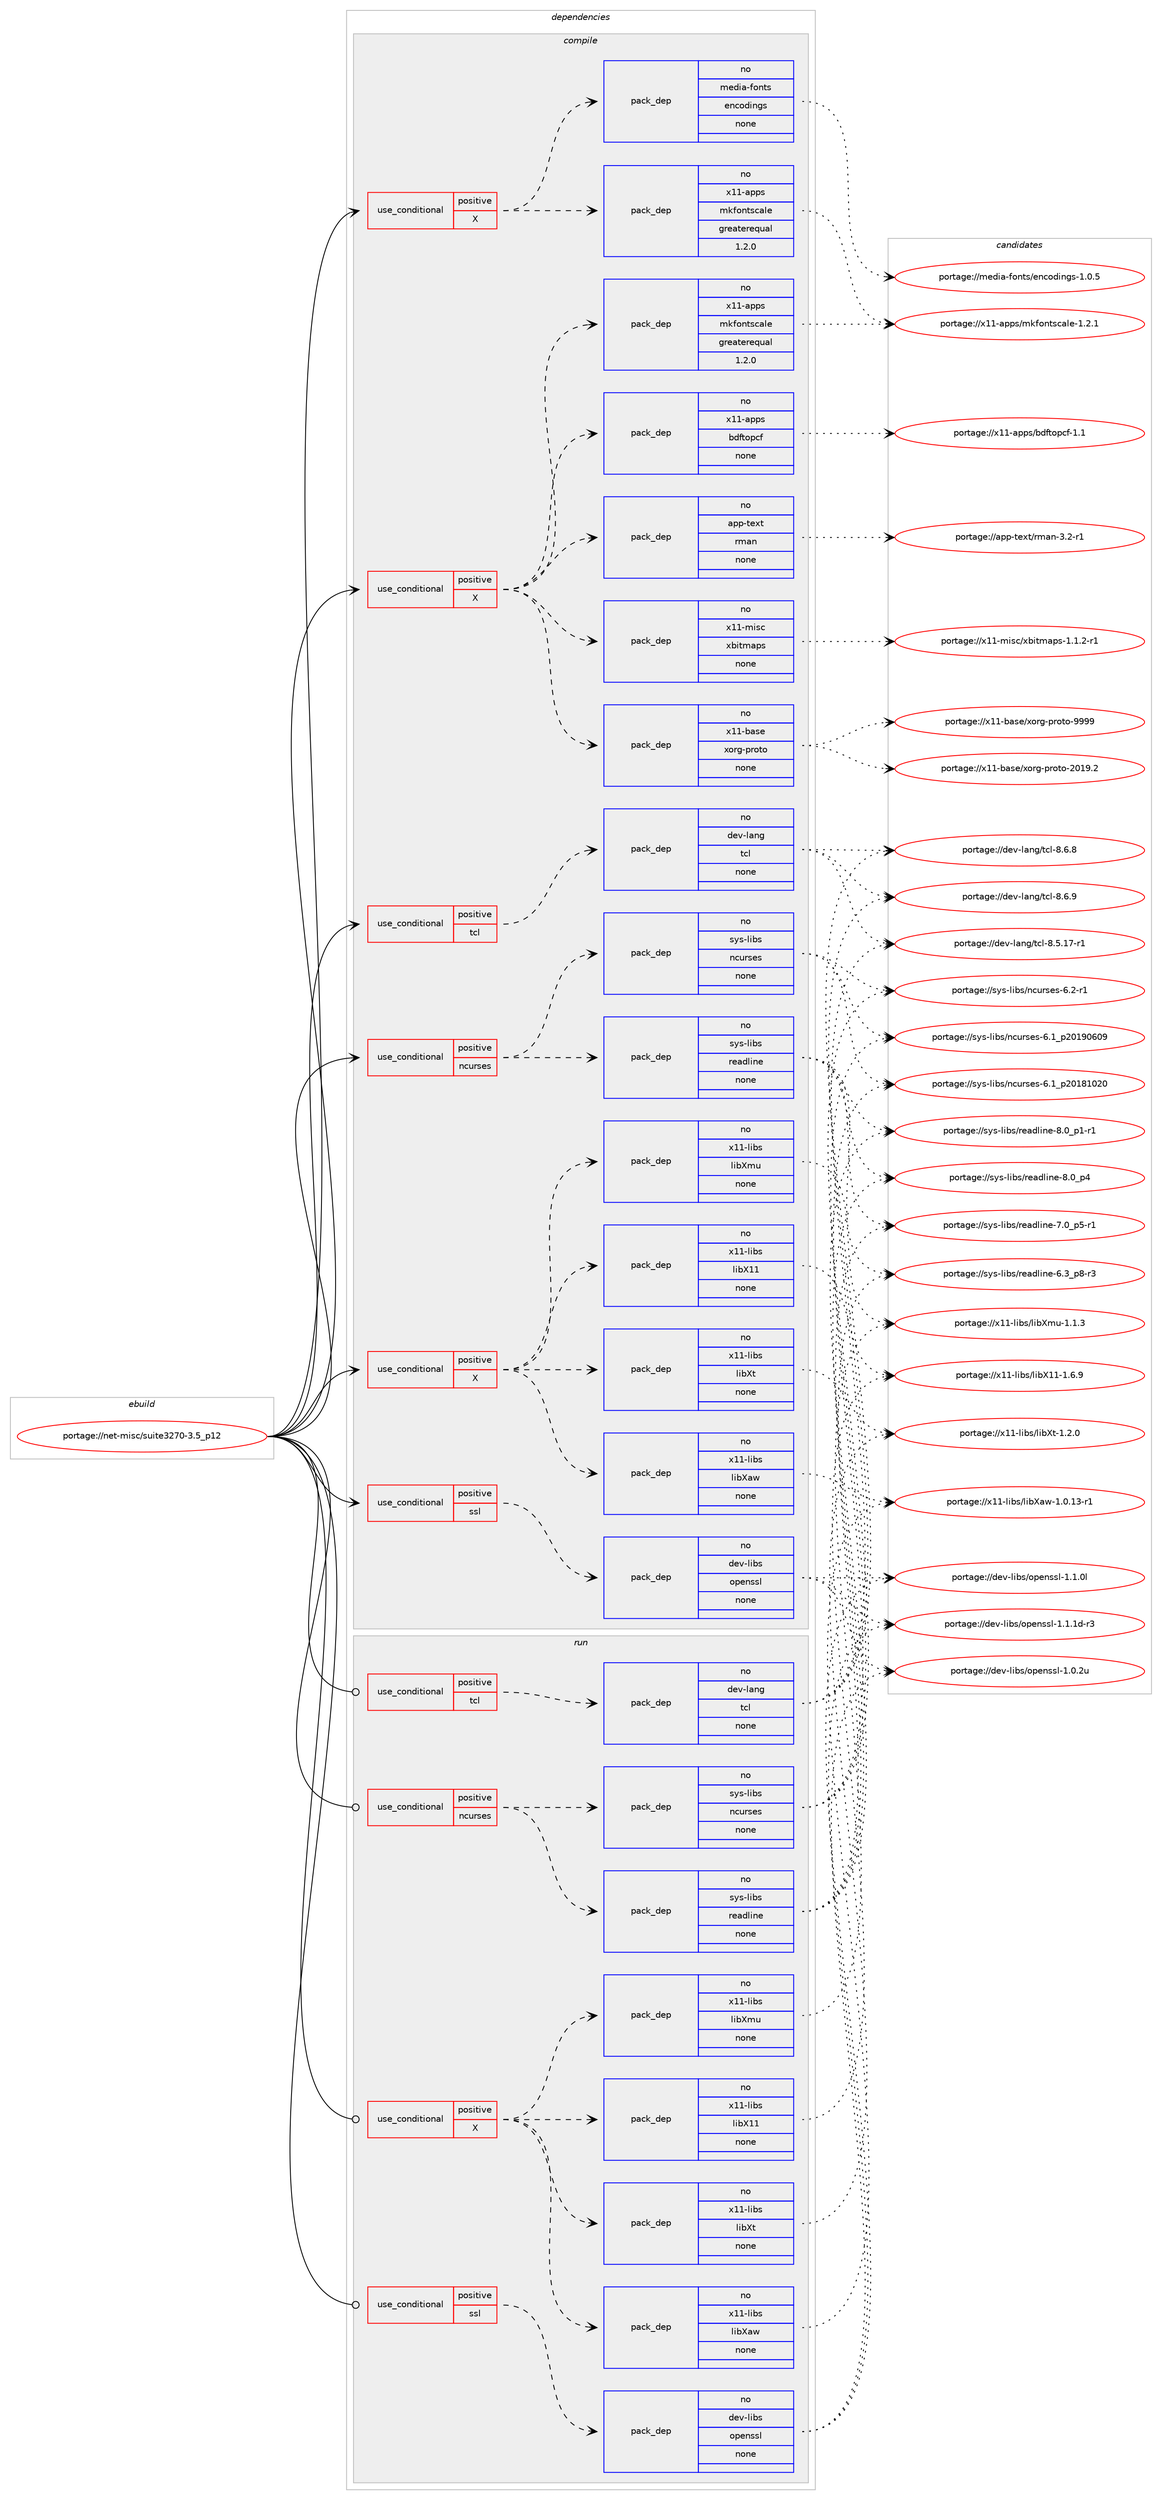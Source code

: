 digraph prolog {

# *************
# Graph options
# *************

newrank=true;
concentrate=true;
compound=true;
graph [rankdir=LR,fontname=Helvetica,fontsize=10,ranksep=1.5];#, ranksep=2.5, nodesep=0.2];
edge  [arrowhead=vee];
node  [fontname=Helvetica,fontsize=10];

# **********
# The ebuild
# **********

subgraph cluster_leftcol {
color=gray;
rank=same;
label=<<i>ebuild</i>>;
id [label="portage://net-misc/suite3270-3.5_p12", color=red, width=4, href="../net-misc/suite3270-3.5_p12.svg"];
}

# ****************
# The dependencies
# ****************

subgraph cluster_midcol {
color=gray;
label=<<i>dependencies</i>>;
subgraph cluster_compile {
fillcolor="#eeeeee";
style=filled;
label=<<i>compile</i>>;
subgraph cond14089 {
dependency70568 [label=<<TABLE BORDER="0" CELLBORDER="1" CELLSPACING="0" CELLPADDING="4"><TR><TD ROWSPAN="3" CELLPADDING="10">use_conditional</TD></TR><TR><TD>positive</TD></TR><TR><TD>X</TD></TR></TABLE>>, shape=none, color=red];
subgraph pack55081 {
dependency70569 [label=<<TABLE BORDER="0" CELLBORDER="1" CELLSPACING="0" CELLPADDING="4" WIDTH="220"><TR><TD ROWSPAN="6" CELLPADDING="30">pack_dep</TD></TR><TR><TD WIDTH="110">no</TD></TR><TR><TD>x11-apps</TD></TR><TR><TD>mkfontscale</TD></TR><TR><TD>greaterequal</TD></TR><TR><TD>1.2.0</TD></TR></TABLE>>, shape=none, color=blue];
}
dependency70568:e -> dependency70569:w [weight=20,style="dashed",arrowhead="vee"];
subgraph pack55082 {
dependency70570 [label=<<TABLE BORDER="0" CELLBORDER="1" CELLSPACING="0" CELLPADDING="4" WIDTH="220"><TR><TD ROWSPAN="6" CELLPADDING="30">pack_dep</TD></TR><TR><TD WIDTH="110">no</TD></TR><TR><TD>media-fonts</TD></TR><TR><TD>encodings</TD></TR><TR><TD>none</TD></TR><TR><TD></TD></TR></TABLE>>, shape=none, color=blue];
}
dependency70568:e -> dependency70570:w [weight=20,style="dashed",arrowhead="vee"];
}
id:e -> dependency70568:w [weight=20,style="solid",arrowhead="vee"];
subgraph cond14090 {
dependency70571 [label=<<TABLE BORDER="0" CELLBORDER="1" CELLSPACING="0" CELLPADDING="4"><TR><TD ROWSPAN="3" CELLPADDING="10">use_conditional</TD></TR><TR><TD>positive</TD></TR><TR><TD>X</TD></TR></TABLE>>, shape=none, color=red];
subgraph pack55083 {
dependency70572 [label=<<TABLE BORDER="0" CELLBORDER="1" CELLSPACING="0" CELLPADDING="4" WIDTH="220"><TR><TD ROWSPAN="6" CELLPADDING="30">pack_dep</TD></TR><TR><TD WIDTH="110">no</TD></TR><TR><TD>x11-base</TD></TR><TR><TD>xorg-proto</TD></TR><TR><TD>none</TD></TR><TR><TD></TD></TR></TABLE>>, shape=none, color=blue];
}
dependency70571:e -> dependency70572:w [weight=20,style="dashed",arrowhead="vee"];
subgraph pack55084 {
dependency70573 [label=<<TABLE BORDER="0" CELLBORDER="1" CELLSPACING="0" CELLPADDING="4" WIDTH="220"><TR><TD ROWSPAN="6" CELLPADDING="30">pack_dep</TD></TR><TR><TD WIDTH="110">no</TD></TR><TR><TD>x11-misc</TD></TR><TR><TD>xbitmaps</TD></TR><TR><TD>none</TD></TR><TR><TD></TD></TR></TABLE>>, shape=none, color=blue];
}
dependency70571:e -> dependency70573:w [weight=20,style="dashed",arrowhead="vee"];
subgraph pack55085 {
dependency70574 [label=<<TABLE BORDER="0" CELLBORDER="1" CELLSPACING="0" CELLPADDING="4" WIDTH="220"><TR><TD ROWSPAN="6" CELLPADDING="30">pack_dep</TD></TR><TR><TD WIDTH="110">no</TD></TR><TR><TD>app-text</TD></TR><TR><TD>rman</TD></TR><TR><TD>none</TD></TR><TR><TD></TD></TR></TABLE>>, shape=none, color=blue];
}
dependency70571:e -> dependency70574:w [weight=20,style="dashed",arrowhead="vee"];
subgraph pack55086 {
dependency70575 [label=<<TABLE BORDER="0" CELLBORDER="1" CELLSPACING="0" CELLPADDING="4" WIDTH="220"><TR><TD ROWSPAN="6" CELLPADDING="30">pack_dep</TD></TR><TR><TD WIDTH="110">no</TD></TR><TR><TD>x11-apps</TD></TR><TR><TD>mkfontscale</TD></TR><TR><TD>greaterequal</TD></TR><TR><TD>1.2.0</TD></TR></TABLE>>, shape=none, color=blue];
}
dependency70571:e -> dependency70575:w [weight=20,style="dashed",arrowhead="vee"];
subgraph pack55087 {
dependency70576 [label=<<TABLE BORDER="0" CELLBORDER="1" CELLSPACING="0" CELLPADDING="4" WIDTH="220"><TR><TD ROWSPAN="6" CELLPADDING="30">pack_dep</TD></TR><TR><TD WIDTH="110">no</TD></TR><TR><TD>x11-apps</TD></TR><TR><TD>bdftopcf</TD></TR><TR><TD>none</TD></TR><TR><TD></TD></TR></TABLE>>, shape=none, color=blue];
}
dependency70571:e -> dependency70576:w [weight=20,style="dashed",arrowhead="vee"];
}
id:e -> dependency70571:w [weight=20,style="solid",arrowhead="vee"];
subgraph cond14091 {
dependency70577 [label=<<TABLE BORDER="0" CELLBORDER="1" CELLSPACING="0" CELLPADDING="4"><TR><TD ROWSPAN="3" CELLPADDING="10">use_conditional</TD></TR><TR><TD>positive</TD></TR><TR><TD>X</TD></TR></TABLE>>, shape=none, color=red];
subgraph pack55088 {
dependency70578 [label=<<TABLE BORDER="0" CELLBORDER="1" CELLSPACING="0" CELLPADDING="4" WIDTH="220"><TR><TD ROWSPAN="6" CELLPADDING="30">pack_dep</TD></TR><TR><TD WIDTH="110">no</TD></TR><TR><TD>x11-libs</TD></TR><TR><TD>libX11</TD></TR><TR><TD>none</TD></TR><TR><TD></TD></TR></TABLE>>, shape=none, color=blue];
}
dependency70577:e -> dependency70578:w [weight=20,style="dashed",arrowhead="vee"];
subgraph pack55089 {
dependency70579 [label=<<TABLE BORDER="0" CELLBORDER="1" CELLSPACING="0" CELLPADDING="4" WIDTH="220"><TR><TD ROWSPAN="6" CELLPADDING="30">pack_dep</TD></TR><TR><TD WIDTH="110">no</TD></TR><TR><TD>x11-libs</TD></TR><TR><TD>libXaw</TD></TR><TR><TD>none</TD></TR><TR><TD></TD></TR></TABLE>>, shape=none, color=blue];
}
dependency70577:e -> dependency70579:w [weight=20,style="dashed",arrowhead="vee"];
subgraph pack55090 {
dependency70580 [label=<<TABLE BORDER="0" CELLBORDER="1" CELLSPACING="0" CELLPADDING="4" WIDTH="220"><TR><TD ROWSPAN="6" CELLPADDING="30">pack_dep</TD></TR><TR><TD WIDTH="110">no</TD></TR><TR><TD>x11-libs</TD></TR><TR><TD>libXmu</TD></TR><TR><TD>none</TD></TR><TR><TD></TD></TR></TABLE>>, shape=none, color=blue];
}
dependency70577:e -> dependency70580:w [weight=20,style="dashed",arrowhead="vee"];
subgraph pack55091 {
dependency70581 [label=<<TABLE BORDER="0" CELLBORDER="1" CELLSPACING="0" CELLPADDING="4" WIDTH="220"><TR><TD ROWSPAN="6" CELLPADDING="30">pack_dep</TD></TR><TR><TD WIDTH="110">no</TD></TR><TR><TD>x11-libs</TD></TR><TR><TD>libXt</TD></TR><TR><TD>none</TD></TR><TR><TD></TD></TR></TABLE>>, shape=none, color=blue];
}
dependency70577:e -> dependency70581:w [weight=20,style="dashed",arrowhead="vee"];
}
id:e -> dependency70577:w [weight=20,style="solid",arrowhead="vee"];
subgraph cond14092 {
dependency70582 [label=<<TABLE BORDER="0" CELLBORDER="1" CELLSPACING="0" CELLPADDING="4"><TR><TD ROWSPAN="3" CELLPADDING="10">use_conditional</TD></TR><TR><TD>positive</TD></TR><TR><TD>ncurses</TD></TR></TABLE>>, shape=none, color=red];
subgraph pack55092 {
dependency70583 [label=<<TABLE BORDER="0" CELLBORDER="1" CELLSPACING="0" CELLPADDING="4" WIDTH="220"><TR><TD ROWSPAN="6" CELLPADDING="30">pack_dep</TD></TR><TR><TD WIDTH="110">no</TD></TR><TR><TD>sys-libs</TD></TR><TR><TD>ncurses</TD></TR><TR><TD>none</TD></TR><TR><TD></TD></TR></TABLE>>, shape=none, color=blue];
}
dependency70582:e -> dependency70583:w [weight=20,style="dashed",arrowhead="vee"];
subgraph pack55093 {
dependency70584 [label=<<TABLE BORDER="0" CELLBORDER="1" CELLSPACING="0" CELLPADDING="4" WIDTH="220"><TR><TD ROWSPAN="6" CELLPADDING="30">pack_dep</TD></TR><TR><TD WIDTH="110">no</TD></TR><TR><TD>sys-libs</TD></TR><TR><TD>readline</TD></TR><TR><TD>none</TD></TR><TR><TD></TD></TR></TABLE>>, shape=none, color=blue];
}
dependency70582:e -> dependency70584:w [weight=20,style="dashed",arrowhead="vee"];
}
id:e -> dependency70582:w [weight=20,style="solid",arrowhead="vee"];
subgraph cond14093 {
dependency70585 [label=<<TABLE BORDER="0" CELLBORDER="1" CELLSPACING="0" CELLPADDING="4"><TR><TD ROWSPAN="3" CELLPADDING="10">use_conditional</TD></TR><TR><TD>positive</TD></TR><TR><TD>ssl</TD></TR></TABLE>>, shape=none, color=red];
subgraph pack55094 {
dependency70586 [label=<<TABLE BORDER="0" CELLBORDER="1" CELLSPACING="0" CELLPADDING="4" WIDTH="220"><TR><TD ROWSPAN="6" CELLPADDING="30">pack_dep</TD></TR><TR><TD WIDTH="110">no</TD></TR><TR><TD>dev-libs</TD></TR><TR><TD>openssl</TD></TR><TR><TD>none</TD></TR><TR><TD></TD></TR></TABLE>>, shape=none, color=blue];
}
dependency70585:e -> dependency70586:w [weight=20,style="dashed",arrowhead="vee"];
}
id:e -> dependency70585:w [weight=20,style="solid",arrowhead="vee"];
subgraph cond14094 {
dependency70587 [label=<<TABLE BORDER="0" CELLBORDER="1" CELLSPACING="0" CELLPADDING="4"><TR><TD ROWSPAN="3" CELLPADDING="10">use_conditional</TD></TR><TR><TD>positive</TD></TR><TR><TD>tcl</TD></TR></TABLE>>, shape=none, color=red];
subgraph pack55095 {
dependency70588 [label=<<TABLE BORDER="0" CELLBORDER="1" CELLSPACING="0" CELLPADDING="4" WIDTH="220"><TR><TD ROWSPAN="6" CELLPADDING="30">pack_dep</TD></TR><TR><TD WIDTH="110">no</TD></TR><TR><TD>dev-lang</TD></TR><TR><TD>tcl</TD></TR><TR><TD>none</TD></TR><TR><TD></TD></TR></TABLE>>, shape=none, color=blue];
}
dependency70587:e -> dependency70588:w [weight=20,style="dashed",arrowhead="vee"];
}
id:e -> dependency70587:w [weight=20,style="solid",arrowhead="vee"];
}
subgraph cluster_compileandrun {
fillcolor="#eeeeee";
style=filled;
label=<<i>compile and run</i>>;
}
subgraph cluster_run {
fillcolor="#eeeeee";
style=filled;
label=<<i>run</i>>;
subgraph cond14095 {
dependency70589 [label=<<TABLE BORDER="0" CELLBORDER="1" CELLSPACING="0" CELLPADDING="4"><TR><TD ROWSPAN="3" CELLPADDING="10">use_conditional</TD></TR><TR><TD>positive</TD></TR><TR><TD>X</TD></TR></TABLE>>, shape=none, color=red];
subgraph pack55096 {
dependency70590 [label=<<TABLE BORDER="0" CELLBORDER="1" CELLSPACING="0" CELLPADDING="4" WIDTH="220"><TR><TD ROWSPAN="6" CELLPADDING="30">pack_dep</TD></TR><TR><TD WIDTH="110">no</TD></TR><TR><TD>x11-libs</TD></TR><TR><TD>libX11</TD></TR><TR><TD>none</TD></TR><TR><TD></TD></TR></TABLE>>, shape=none, color=blue];
}
dependency70589:e -> dependency70590:w [weight=20,style="dashed",arrowhead="vee"];
subgraph pack55097 {
dependency70591 [label=<<TABLE BORDER="0" CELLBORDER="1" CELLSPACING="0" CELLPADDING="4" WIDTH="220"><TR><TD ROWSPAN="6" CELLPADDING="30">pack_dep</TD></TR><TR><TD WIDTH="110">no</TD></TR><TR><TD>x11-libs</TD></TR><TR><TD>libXaw</TD></TR><TR><TD>none</TD></TR><TR><TD></TD></TR></TABLE>>, shape=none, color=blue];
}
dependency70589:e -> dependency70591:w [weight=20,style="dashed",arrowhead="vee"];
subgraph pack55098 {
dependency70592 [label=<<TABLE BORDER="0" CELLBORDER="1" CELLSPACING="0" CELLPADDING="4" WIDTH="220"><TR><TD ROWSPAN="6" CELLPADDING="30">pack_dep</TD></TR><TR><TD WIDTH="110">no</TD></TR><TR><TD>x11-libs</TD></TR><TR><TD>libXmu</TD></TR><TR><TD>none</TD></TR><TR><TD></TD></TR></TABLE>>, shape=none, color=blue];
}
dependency70589:e -> dependency70592:w [weight=20,style="dashed",arrowhead="vee"];
subgraph pack55099 {
dependency70593 [label=<<TABLE BORDER="0" CELLBORDER="1" CELLSPACING="0" CELLPADDING="4" WIDTH="220"><TR><TD ROWSPAN="6" CELLPADDING="30">pack_dep</TD></TR><TR><TD WIDTH="110">no</TD></TR><TR><TD>x11-libs</TD></TR><TR><TD>libXt</TD></TR><TR><TD>none</TD></TR><TR><TD></TD></TR></TABLE>>, shape=none, color=blue];
}
dependency70589:e -> dependency70593:w [weight=20,style="dashed",arrowhead="vee"];
}
id:e -> dependency70589:w [weight=20,style="solid",arrowhead="odot"];
subgraph cond14096 {
dependency70594 [label=<<TABLE BORDER="0" CELLBORDER="1" CELLSPACING="0" CELLPADDING="4"><TR><TD ROWSPAN="3" CELLPADDING="10">use_conditional</TD></TR><TR><TD>positive</TD></TR><TR><TD>ncurses</TD></TR></TABLE>>, shape=none, color=red];
subgraph pack55100 {
dependency70595 [label=<<TABLE BORDER="0" CELLBORDER="1" CELLSPACING="0" CELLPADDING="4" WIDTH="220"><TR><TD ROWSPAN="6" CELLPADDING="30">pack_dep</TD></TR><TR><TD WIDTH="110">no</TD></TR><TR><TD>sys-libs</TD></TR><TR><TD>ncurses</TD></TR><TR><TD>none</TD></TR><TR><TD></TD></TR></TABLE>>, shape=none, color=blue];
}
dependency70594:e -> dependency70595:w [weight=20,style="dashed",arrowhead="vee"];
subgraph pack55101 {
dependency70596 [label=<<TABLE BORDER="0" CELLBORDER="1" CELLSPACING="0" CELLPADDING="4" WIDTH="220"><TR><TD ROWSPAN="6" CELLPADDING="30">pack_dep</TD></TR><TR><TD WIDTH="110">no</TD></TR><TR><TD>sys-libs</TD></TR><TR><TD>readline</TD></TR><TR><TD>none</TD></TR><TR><TD></TD></TR></TABLE>>, shape=none, color=blue];
}
dependency70594:e -> dependency70596:w [weight=20,style="dashed",arrowhead="vee"];
}
id:e -> dependency70594:w [weight=20,style="solid",arrowhead="odot"];
subgraph cond14097 {
dependency70597 [label=<<TABLE BORDER="0" CELLBORDER="1" CELLSPACING="0" CELLPADDING="4"><TR><TD ROWSPAN="3" CELLPADDING="10">use_conditional</TD></TR><TR><TD>positive</TD></TR><TR><TD>ssl</TD></TR></TABLE>>, shape=none, color=red];
subgraph pack55102 {
dependency70598 [label=<<TABLE BORDER="0" CELLBORDER="1" CELLSPACING="0" CELLPADDING="4" WIDTH="220"><TR><TD ROWSPAN="6" CELLPADDING="30">pack_dep</TD></TR><TR><TD WIDTH="110">no</TD></TR><TR><TD>dev-libs</TD></TR><TR><TD>openssl</TD></TR><TR><TD>none</TD></TR><TR><TD></TD></TR></TABLE>>, shape=none, color=blue];
}
dependency70597:e -> dependency70598:w [weight=20,style="dashed",arrowhead="vee"];
}
id:e -> dependency70597:w [weight=20,style="solid",arrowhead="odot"];
subgraph cond14098 {
dependency70599 [label=<<TABLE BORDER="0" CELLBORDER="1" CELLSPACING="0" CELLPADDING="4"><TR><TD ROWSPAN="3" CELLPADDING="10">use_conditional</TD></TR><TR><TD>positive</TD></TR><TR><TD>tcl</TD></TR></TABLE>>, shape=none, color=red];
subgraph pack55103 {
dependency70600 [label=<<TABLE BORDER="0" CELLBORDER="1" CELLSPACING="0" CELLPADDING="4" WIDTH="220"><TR><TD ROWSPAN="6" CELLPADDING="30">pack_dep</TD></TR><TR><TD WIDTH="110">no</TD></TR><TR><TD>dev-lang</TD></TR><TR><TD>tcl</TD></TR><TR><TD>none</TD></TR><TR><TD></TD></TR></TABLE>>, shape=none, color=blue];
}
dependency70599:e -> dependency70600:w [weight=20,style="dashed",arrowhead="vee"];
}
id:e -> dependency70599:w [weight=20,style="solid",arrowhead="odot"];
}
}

# **************
# The candidates
# **************

subgraph cluster_choices {
rank=same;
color=gray;
label=<<i>candidates</i>>;

subgraph choice55081 {
color=black;
nodesep=1;
choice12049494597112112115471091071021111101161159997108101454946504649 [label="portage://x11-apps/mkfontscale-1.2.1", color=red, width=4,href="../x11-apps/mkfontscale-1.2.1.svg"];
dependency70569:e -> choice12049494597112112115471091071021111101161159997108101454946504649:w [style=dotted,weight="100"];
}
subgraph choice55082 {
color=black;
nodesep=1;
choice10910110010597451021111101161154710111099111100105110103115454946484653 [label="portage://media-fonts/encodings-1.0.5", color=red, width=4,href="../media-fonts/encodings-1.0.5.svg"];
dependency70570:e -> choice10910110010597451021111101161154710111099111100105110103115454946484653:w [style=dotted,weight="100"];
}
subgraph choice55083 {
color=black;
nodesep=1;
choice120494945989711510147120111114103451121141111161114557575757 [label="portage://x11-base/xorg-proto-9999", color=red, width=4,href="../x11-base/xorg-proto-9999.svg"];
choice1204949459897115101471201111141034511211411111611145504849574650 [label="portage://x11-base/xorg-proto-2019.2", color=red, width=4,href="../x11-base/xorg-proto-2019.2.svg"];
dependency70572:e -> choice120494945989711510147120111114103451121141111161114557575757:w [style=dotted,weight="100"];
dependency70572:e -> choice1204949459897115101471201111141034511211411111611145504849574650:w [style=dotted,weight="100"];
}
subgraph choice55084 {
color=black;
nodesep=1;
choice120494945109105115994712098105116109971121154549464946504511449 [label="portage://x11-misc/xbitmaps-1.1.2-r1", color=red, width=4,href="../x11-misc/xbitmaps-1.1.2-r1.svg"];
dependency70573:e -> choice120494945109105115994712098105116109971121154549464946504511449:w [style=dotted,weight="100"];
}
subgraph choice55085 {
color=black;
nodesep=1;
choice97112112451161011201164711410997110455146504511449 [label="portage://app-text/rman-3.2-r1", color=red, width=4,href="../app-text/rman-3.2-r1.svg"];
dependency70574:e -> choice97112112451161011201164711410997110455146504511449:w [style=dotted,weight="100"];
}
subgraph choice55086 {
color=black;
nodesep=1;
choice12049494597112112115471091071021111101161159997108101454946504649 [label="portage://x11-apps/mkfontscale-1.2.1", color=red, width=4,href="../x11-apps/mkfontscale-1.2.1.svg"];
dependency70575:e -> choice12049494597112112115471091071021111101161159997108101454946504649:w [style=dotted,weight="100"];
}
subgraph choice55087 {
color=black;
nodesep=1;
choice1204949459711211211547981001021161111129910245494649 [label="portage://x11-apps/bdftopcf-1.1", color=red, width=4,href="../x11-apps/bdftopcf-1.1.svg"];
dependency70576:e -> choice1204949459711211211547981001021161111129910245494649:w [style=dotted,weight="100"];
}
subgraph choice55088 {
color=black;
nodesep=1;
choice120494945108105981154710810598884949454946544657 [label="portage://x11-libs/libX11-1.6.9", color=red, width=4,href="../x11-libs/libX11-1.6.9.svg"];
dependency70578:e -> choice120494945108105981154710810598884949454946544657:w [style=dotted,weight="100"];
}
subgraph choice55089 {
color=black;
nodesep=1;
choice1204949451081059811547108105988897119454946484649514511449 [label="portage://x11-libs/libXaw-1.0.13-r1", color=red, width=4,href="../x11-libs/libXaw-1.0.13-r1.svg"];
dependency70579:e -> choice1204949451081059811547108105988897119454946484649514511449:w [style=dotted,weight="100"];
}
subgraph choice55090 {
color=black;
nodesep=1;
choice12049494510810598115471081059888109117454946494651 [label="portage://x11-libs/libXmu-1.1.3", color=red, width=4,href="../x11-libs/libXmu-1.1.3.svg"];
dependency70580:e -> choice12049494510810598115471081059888109117454946494651:w [style=dotted,weight="100"];
}
subgraph choice55091 {
color=black;
nodesep=1;
choice12049494510810598115471081059888116454946504648 [label="portage://x11-libs/libXt-1.2.0", color=red, width=4,href="../x11-libs/libXt-1.2.0.svg"];
dependency70581:e -> choice12049494510810598115471081059888116454946504648:w [style=dotted,weight="100"];
}
subgraph choice55092 {
color=black;
nodesep=1;
choice11512111545108105981154711099117114115101115455446504511449 [label="portage://sys-libs/ncurses-6.2-r1", color=red, width=4,href="../sys-libs/ncurses-6.2-r1.svg"];
choice1151211154510810598115471109911711411510111545544649951125048495748544857 [label="portage://sys-libs/ncurses-6.1_p20190609", color=red, width=4,href="../sys-libs/ncurses-6.1_p20190609.svg"];
choice1151211154510810598115471109911711411510111545544649951125048495649485048 [label="portage://sys-libs/ncurses-6.1_p20181020", color=red, width=4,href="../sys-libs/ncurses-6.1_p20181020.svg"];
dependency70583:e -> choice11512111545108105981154711099117114115101115455446504511449:w [style=dotted,weight="100"];
dependency70583:e -> choice1151211154510810598115471109911711411510111545544649951125048495748544857:w [style=dotted,weight="100"];
dependency70583:e -> choice1151211154510810598115471109911711411510111545544649951125048495649485048:w [style=dotted,weight="100"];
}
subgraph choice55093 {
color=black;
nodesep=1;
choice11512111545108105981154711410197100108105110101455646489511252 [label="portage://sys-libs/readline-8.0_p4", color=red, width=4,href="../sys-libs/readline-8.0_p4.svg"];
choice115121115451081059811547114101971001081051101014556464895112494511449 [label="portage://sys-libs/readline-8.0_p1-r1", color=red, width=4,href="../sys-libs/readline-8.0_p1-r1.svg"];
choice115121115451081059811547114101971001081051101014555464895112534511449 [label="portage://sys-libs/readline-7.0_p5-r1", color=red, width=4,href="../sys-libs/readline-7.0_p5-r1.svg"];
choice115121115451081059811547114101971001081051101014554465195112564511451 [label="portage://sys-libs/readline-6.3_p8-r3", color=red, width=4,href="../sys-libs/readline-6.3_p8-r3.svg"];
dependency70584:e -> choice11512111545108105981154711410197100108105110101455646489511252:w [style=dotted,weight="100"];
dependency70584:e -> choice115121115451081059811547114101971001081051101014556464895112494511449:w [style=dotted,weight="100"];
dependency70584:e -> choice115121115451081059811547114101971001081051101014555464895112534511449:w [style=dotted,weight="100"];
dependency70584:e -> choice115121115451081059811547114101971001081051101014554465195112564511451:w [style=dotted,weight="100"];
}
subgraph choice55094 {
color=black;
nodesep=1;
choice1001011184510810598115471111121011101151151084549464946491004511451 [label="portage://dev-libs/openssl-1.1.1d-r3", color=red, width=4,href="../dev-libs/openssl-1.1.1d-r3.svg"];
choice100101118451081059811547111112101110115115108454946494648108 [label="portage://dev-libs/openssl-1.1.0l", color=red, width=4,href="../dev-libs/openssl-1.1.0l.svg"];
choice100101118451081059811547111112101110115115108454946484650117 [label="portage://dev-libs/openssl-1.0.2u", color=red, width=4,href="../dev-libs/openssl-1.0.2u.svg"];
dependency70586:e -> choice1001011184510810598115471111121011101151151084549464946491004511451:w [style=dotted,weight="100"];
dependency70586:e -> choice100101118451081059811547111112101110115115108454946494648108:w [style=dotted,weight="100"];
dependency70586:e -> choice100101118451081059811547111112101110115115108454946484650117:w [style=dotted,weight="100"];
}
subgraph choice55095 {
color=black;
nodesep=1;
choice10010111845108971101034711699108455646544657 [label="portage://dev-lang/tcl-8.6.9", color=red, width=4,href="../dev-lang/tcl-8.6.9.svg"];
choice10010111845108971101034711699108455646544656 [label="portage://dev-lang/tcl-8.6.8", color=red, width=4,href="../dev-lang/tcl-8.6.8.svg"];
choice10010111845108971101034711699108455646534649554511449 [label="portage://dev-lang/tcl-8.5.17-r1", color=red, width=4,href="../dev-lang/tcl-8.5.17-r1.svg"];
dependency70588:e -> choice10010111845108971101034711699108455646544657:w [style=dotted,weight="100"];
dependency70588:e -> choice10010111845108971101034711699108455646544656:w [style=dotted,weight="100"];
dependency70588:e -> choice10010111845108971101034711699108455646534649554511449:w [style=dotted,weight="100"];
}
subgraph choice55096 {
color=black;
nodesep=1;
choice120494945108105981154710810598884949454946544657 [label="portage://x11-libs/libX11-1.6.9", color=red, width=4,href="../x11-libs/libX11-1.6.9.svg"];
dependency70590:e -> choice120494945108105981154710810598884949454946544657:w [style=dotted,weight="100"];
}
subgraph choice55097 {
color=black;
nodesep=1;
choice1204949451081059811547108105988897119454946484649514511449 [label="portage://x11-libs/libXaw-1.0.13-r1", color=red, width=4,href="../x11-libs/libXaw-1.0.13-r1.svg"];
dependency70591:e -> choice1204949451081059811547108105988897119454946484649514511449:w [style=dotted,weight="100"];
}
subgraph choice55098 {
color=black;
nodesep=1;
choice12049494510810598115471081059888109117454946494651 [label="portage://x11-libs/libXmu-1.1.3", color=red, width=4,href="../x11-libs/libXmu-1.1.3.svg"];
dependency70592:e -> choice12049494510810598115471081059888109117454946494651:w [style=dotted,weight="100"];
}
subgraph choice55099 {
color=black;
nodesep=1;
choice12049494510810598115471081059888116454946504648 [label="portage://x11-libs/libXt-1.2.0", color=red, width=4,href="../x11-libs/libXt-1.2.0.svg"];
dependency70593:e -> choice12049494510810598115471081059888116454946504648:w [style=dotted,weight="100"];
}
subgraph choice55100 {
color=black;
nodesep=1;
choice11512111545108105981154711099117114115101115455446504511449 [label="portage://sys-libs/ncurses-6.2-r1", color=red, width=4,href="../sys-libs/ncurses-6.2-r1.svg"];
choice1151211154510810598115471109911711411510111545544649951125048495748544857 [label="portage://sys-libs/ncurses-6.1_p20190609", color=red, width=4,href="../sys-libs/ncurses-6.1_p20190609.svg"];
choice1151211154510810598115471109911711411510111545544649951125048495649485048 [label="portage://sys-libs/ncurses-6.1_p20181020", color=red, width=4,href="../sys-libs/ncurses-6.1_p20181020.svg"];
dependency70595:e -> choice11512111545108105981154711099117114115101115455446504511449:w [style=dotted,weight="100"];
dependency70595:e -> choice1151211154510810598115471109911711411510111545544649951125048495748544857:w [style=dotted,weight="100"];
dependency70595:e -> choice1151211154510810598115471109911711411510111545544649951125048495649485048:w [style=dotted,weight="100"];
}
subgraph choice55101 {
color=black;
nodesep=1;
choice11512111545108105981154711410197100108105110101455646489511252 [label="portage://sys-libs/readline-8.0_p4", color=red, width=4,href="../sys-libs/readline-8.0_p4.svg"];
choice115121115451081059811547114101971001081051101014556464895112494511449 [label="portage://sys-libs/readline-8.0_p1-r1", color=red, width=4,href="../sys-libs/readline-8.0_p1-r1.svg"];
choice115121115451081059811547114101971001081051101014555464895112534511449 [label="portage://sys-libs/readline-7.0_p5-r1", color=red, width=4,href="../sys-libs/readline-7.0_p5-r1.svg"];
choice115121115451081059811547114101971001081051101014554465195112564511451 [label="portage://sys-libs/readline-6.3_p8-r3", color=red, width=4,href="../sys-libs/readline-6.3_p8-r3.svg"];
dependency70596:e -> choice11512111545108105981154711410197100108105110101455646489511252:w [style=dotted,weight="100"];
dependency70596:e -> choice115121115451081059811547114101971001081051101014556464895112494511449:w [style=dotted,weight="100"];
dependency70596:e -> choice115121115451081059811547114101971001081051101014555464895112534511449:w [style=dotted,weight="100"];
dependency70596:e -> choice115121115451081059811547114101971001081051101014554465195112564511451:w [style=dotted,weight="100"];
}
subgraph choice55102 {
color=black;
nodesep=1;
choice1001011184510810598115471111121011101151151084549464946491004511451 [label="portage://dev-libs/openssl-1.1.1d-r3", color=red, width=4,href="../dev-libs/openssl-1.1.1d-r3.svg"];
choice100101118451081059811547111112101110115115108454946494648108 [label="portage://dev-libs/openssl-1.1.0l", color=red, width=4,href="../dev-libs/openssl-1.1.0l.svg"];
choice100101118451081059811547111112101110115115108454946484650117 [label="portage://dev-libs/openssl-1.0.2u", color=red, width=4,href="../dev-libs/openssl-1.0.2u.svg"];
dependency70598:e -> choice1001011184510810598115471111121011101151151084549464946491004511451:w [style=dotted,weight="100"];
dependency70598:e -> choice100101118451081059811547111112101110115115108454946494648108:w [style=dotted,weight="100"];
dependency70598:e -> choice100101118451081059811547111112101110115115108454946484650117:w [style=dotted,weight="100"];
}
subgraph choice55103 {
color=black;
nodesep=1;
choice10010111845108971101034711699108455646544657 [label="portage://dev-lang/tcl-8.6.9", color=red, width=4,href="../dev-lang/tcl-8.6.9.svg"];
choice10010111845108971101034711699108455646544656 [label="portage://dev-lang/tcl-8.6.8", color=red, width=4,href="../dev-lang/tcl-8.6.8.svg"];
choice10010111845108971101034711699108455646534649554511449 [label="portage://dev-lang/tcl-8.5.17-r1", color=red, width=4,href="../dev-lang/tcl-8.5.17-r1.svg"];
dependency70600:e -> choice10010111845108971101034711699108455646544657:w [style=dotted,weight="100"];
dependency70600:e -> choice10010111845108971101034711699108455646544656:w [style=dotted,weight="100"];
dependency70600:e -> choice10010111845108971101034711699108455646534649554511449:w [style=dotted,weight="100"];
}
}

}
